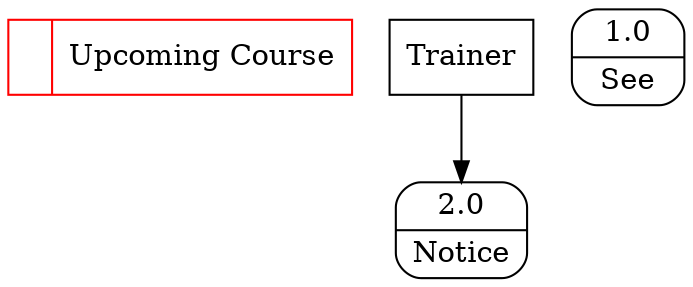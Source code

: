 digraph dfd2{ 
node[shape=record]
200 [label="<f0>  |<f1> Upcoming Course " color=red];
201 [label="Trainer" shape=box];
202 [label="{<f0> 1.0|<f1> See }" shape=Mrecord];
203 [label="{<f0> 2.0|<f1> Notice }" shape=Mrecord];
201 -> 203
}